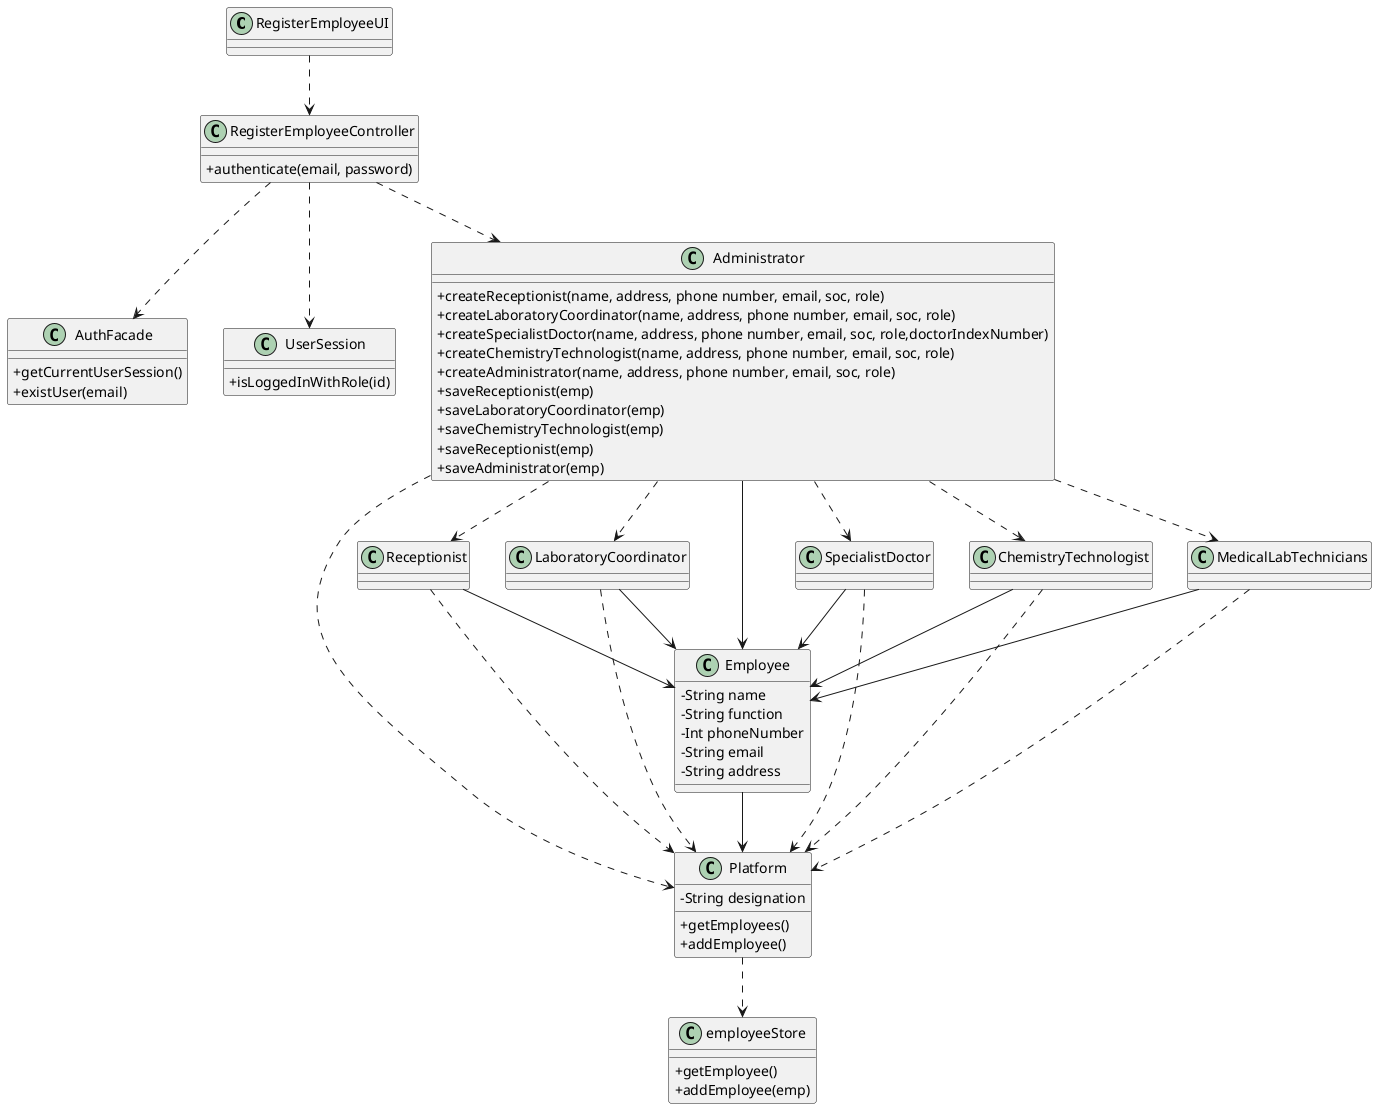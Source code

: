 @startuml
skinparam classAttributeIconSize 0

class RegisterEmployeeUI{
}

class RegisterEmployeeController{
    +authenticate(email, password)
}

class AuthFacade{
  +getCurrentUserSession()
  +existUser(email)
}

class UserSession
{
  +isLoggedInWithRole(id)
}

class Administrator{
+createReceptionist(name, address, phone number, email, soc, role)
+createLaboratoryCoordinator(name, address, phone number, email, soc, role)
+createSpecialistDoctor(name, address, phone number, email, soc, role,doctorIndexNumber)
+createChemistryTechnologist(name, address, phone number, email, soc, role)
+createAdministrator(name, address, phone number, email, soc, role)
+saveReceptionist(emp)
+saveLaboratoryCoordinator(emp)
+saveChemistryTechnologist(emp)
+saveReceptionist(emp)
+saveAdministrator(emp)
}

class Employee{
  -String name
  -String function
  -Int phoneNumber
  -String email
  -String address
}

class employeeStore{
  +getEmployee()
  +addEmployee(emp)
}

class Platform {
  -String designation
  +getEmployees()
  +addEmployee()
}

class Receptionist{

}

class LaboratoryCoordinator{

}

class SpecialistDoctor{

}

class ChemistryTechnologist{
}

class MedicalLabTechnicians{
}


RegisterEmployeeUI ..> RegisterEmployeeController
RegisterEmployeeController ..> AuthFacade
RegisterEmployeeController ..> UserSession
RegisterEmployeeController ..> Administrator
Administrator ..> Platform
Administrator --> Employee
Employee --> Platform
Platform ..> employeeStore
Administrator ..> Receptionist
Receptionist ..> Platform
Receptionist --> Employee

Administrator ..> LaboratoryCoordinator
LaboratoryCoordinator ..> Platform
LaboratoryCoordinator --> Employee

Administrator ..> ChemistryTechnologist
ChemistryTechnologist ..> Platform
ChemistryTechnologist --> Employee

Administrator ..> SpecialistDoctor
SpecialistDoctor ..> Platform
SpecialistDoctor --> Employee

Administrator ..> MedicalLabTechnicians
MedicalLabTechnicians ..> Platform
MedicalLabTechnicians --> Employee
@enduml